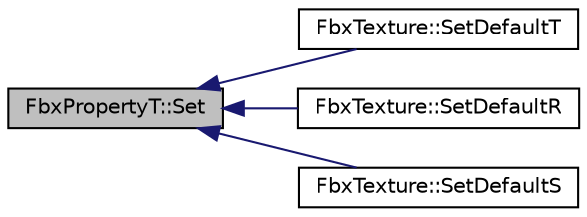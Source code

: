 digraph "FbxPropertyT::Set"
{
  edge [fontname="Helvetica",fontsize="10",labelfontname="Helvetica",labelfontsize="10"];
  node [fontname="Helvetica",fontsize="10",shape=record];
  rankdir="LR";
  Node15 [label="FbxPropertyT::Set",height=0.2,width=0.4,color="black", fillcolor="grey75", style="filled", fontcolor="black"];
  Node15 -> Node16 [dir="back",color="midnightblue",fontsize="10",style="solid"];
  Node16 [label="FbxTexture::SetDefaultT",height=0.2,width=0.4,color="black", fillcolor="white", style="filled",URL="$class_fbx_texture.html#a6ae1a89cc64792069f8623e88463c0c2"];
  Node15 -> Node17 [dir="back",color="midnightblue",fontsize="10",style="solid"];
  Node17 [label="FbxTexture::SetDefaultR",height=0.2,width=0.4,color="black", fillcolor="white", style="filled",URL="$class_fbx_texture.html#a6c89d73fc05d96e1edea371476735bbb"];
  Node15 -> Node18 [dir="back",color="midnightblue",fontsize="10",style="solid"];
  Node18 [label="FbxTexture::SetDefaultS",height=0.2,width=0.4,color="black", fillcolor="white", style="filled",URL="$class_fbx_texture.html#ae7a6ee36439e0117cdd3bc6e198df50c"];
}
